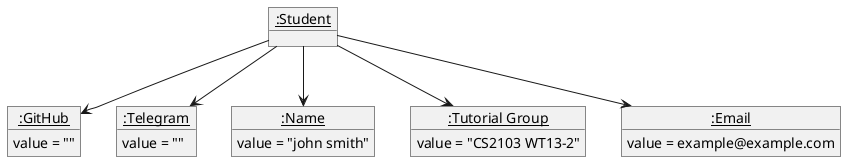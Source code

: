 @startuml
'https://plantuml.com/object-diagram

object "__:Student__" as student
object "__:GitHub__" as gitHub
object "__:Telegram__" as telegram
object "__:Name__" as name
object "__:Tutorial Group__" as tg
object "__:Email__" as email

gitHub : value = ""
telegram : value = ""
name : value = "john smith"
tg : value = "CS2103 WT13-2"
email : value = example@example.com

student --> tg
student --> name
student --> gitHub
student --> telegram
student --> email
@enduml
